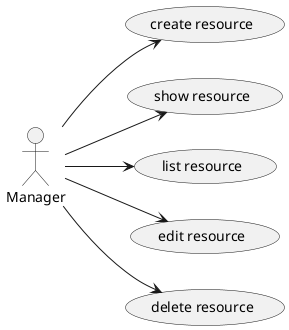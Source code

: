 @startuml
left to right direction

:Manager: --> (create resource)
:Manager: --> (show resource)
:Manager: --> (list resource)
:Manager: --> (edit resource)
:Manager: --> (delete resource)

@enduml
